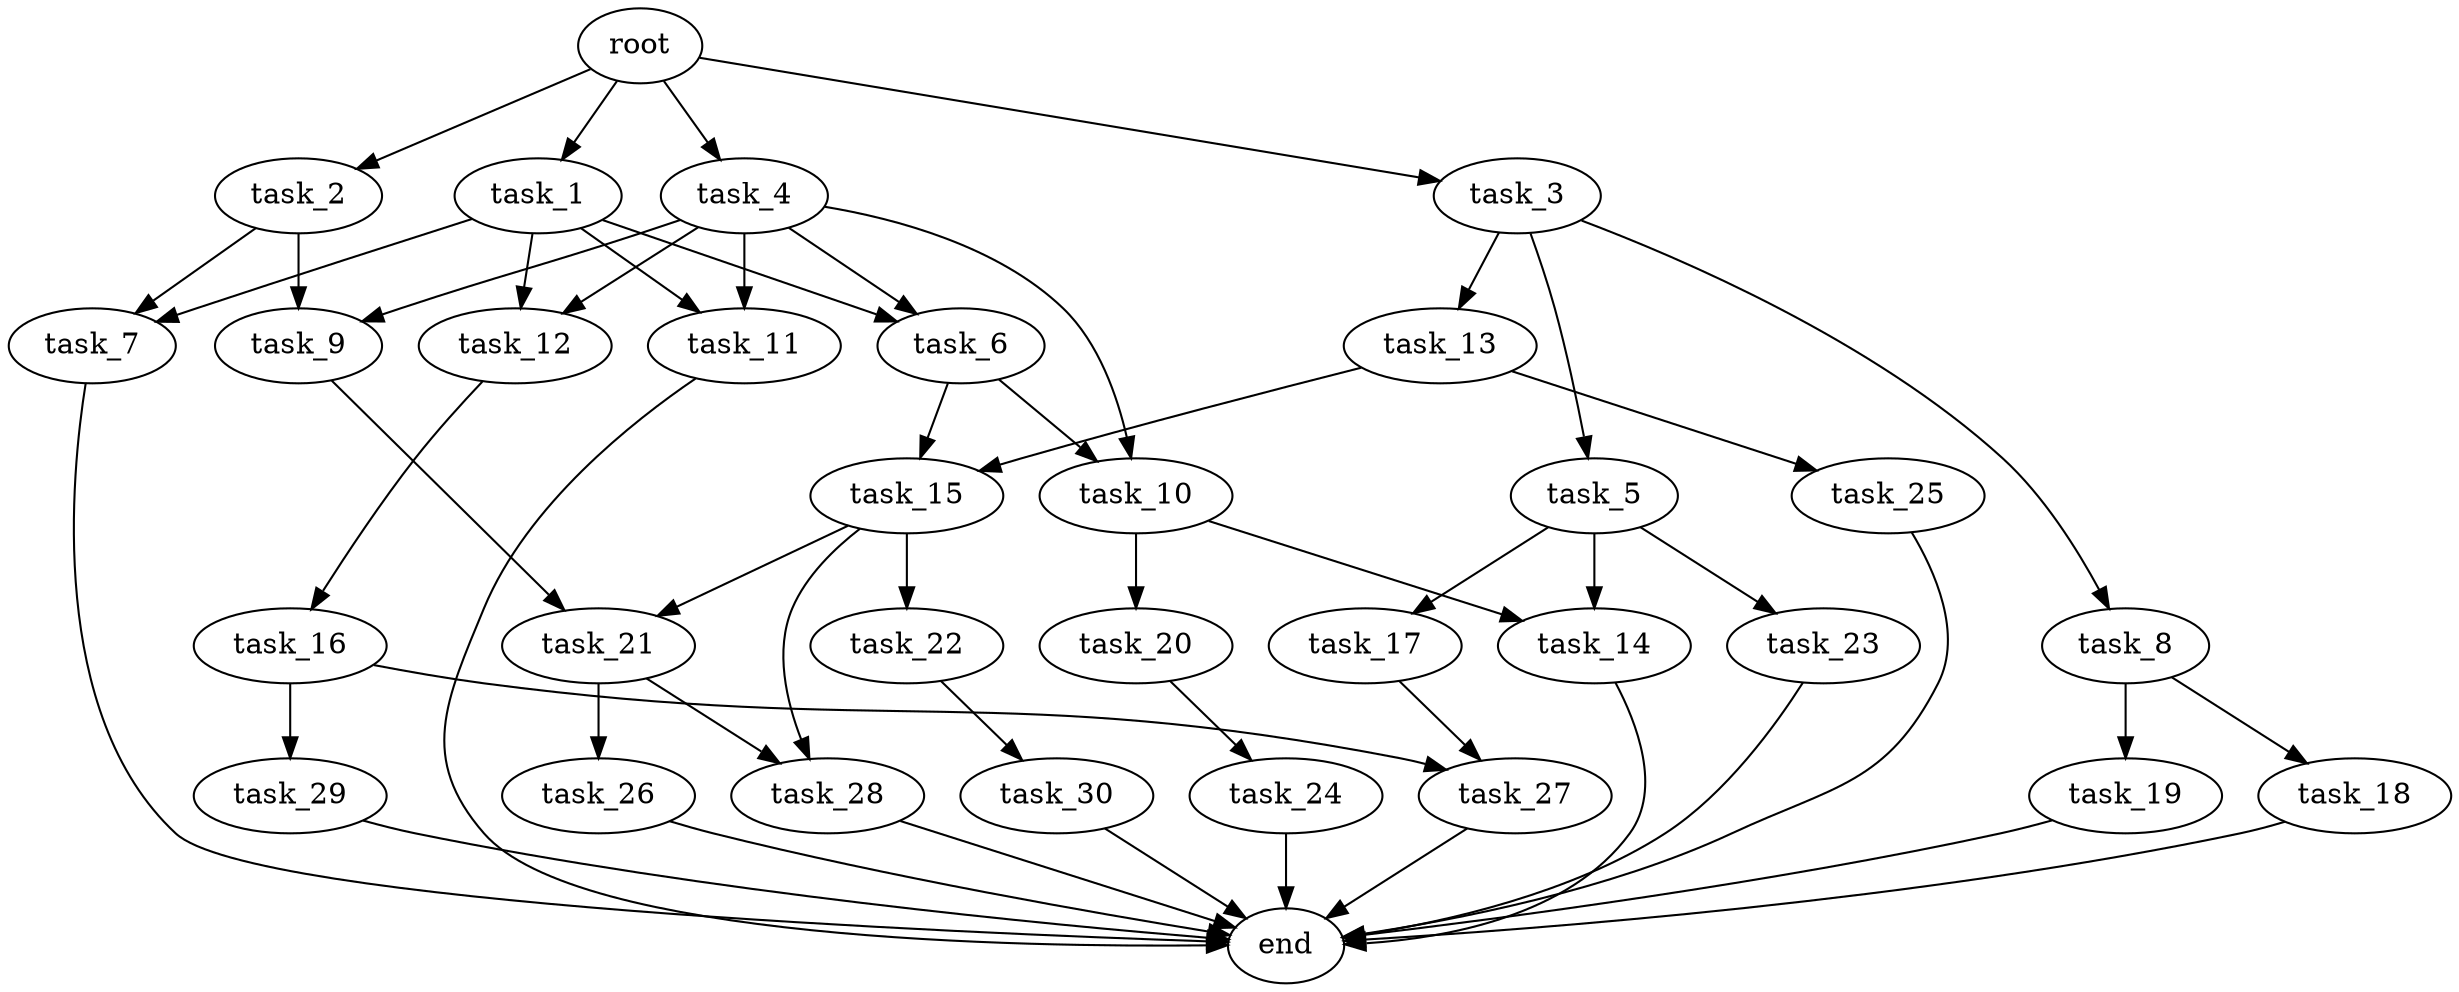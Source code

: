 digraph G {
  root [size="0.000000e+00"];
  task_1 [size="1.923372e+06"];
  task_2 [size="8.153983e+09"];
  task_3 [size="8.479617e+09"];
  task_4 [size="3.439505e+09"];
  task_5 [size="4.692510e+09"];
  task_6 [size="8.416279e+07"];
  task_7 [size="9.220962e+09"];
  task_8 [size="9.469628e+09"];
  task_9 [size="4.771194e+09"];
  task_10 [size="9.231686e+07"];
  task_11 [size="4.304923e+09"];
  task_12 [size="2.929933e+09"];
  task_13 [size="2.312923e+09"];
  task_14 [size="7.317263e+07"];
  task_15 [size="3.737065e+09"];
  task_16 [size="4.117947e+09"];
  task_17 [size="5.605983e+09"];
  task_18 [size="3.948126e+09"];
  task_19 [size="1.633532e+09"];
  task_20 [size="7.371441e+09"];
  task_21 [size="3.897843e+09"];
  task_22 [size="3.784202e+09"];
  task_23 [size="2.630540e+09"];
  task_24 [size="4.222972e+09"];
  task_25 [size="2.396379e+09"];
  task_26 [size="7.645618e+09"];
  task_27 [size="9.099634e+09"];
  task_28 [size="8.075942e+09"];
  task_29 [size="6.846718e+09"];
  task_30 [size="2.847484e+09"];
  end [size="0.000000e+00"];

  root -> task_1 [size="1.000000e-12"];
  root -> task_2 [size="1.000000e-12"];
  root -> task_3 [size="1.000000e-12"];
  root -> task_4 [size="1.000000e-12"];
  task_1 -> task_6 [size="4.208139e+06"];
  task_1 -> task_7 [size="4.610481e+08"];
  task_1 -> task_11 [size="2.152461e+08"];
  task_1 -> task_12 [size="1.464967e+08"];
  task_2 -> task_7 [size="4.610481e+08"];
  task_2 -> task_9 [size="2.385597e+08"];
  task_3 -> task_5 [size="4.692510e+08"];
  task_3 -> task_8 [size="9.469628e+08"];
  task_3 -> task_13 [size="2.312923e+08"];
  task_4 -> task_6 [size="4.208139e+06"];
  task_4 -> task_9 [size="2.385597e+08"];
  task_4 -> task_10 [size="4.615843e+06"];
  task_4 -> task_11 [size="2.152461e+08"];
  task_4 -> task_12 [size="1.464967e+08"];
  task_5 -> task_14 [size="3.658632e+06"];
  task_5 -> task_17 [size="5.605983e+08"];
  task_5 -> task_23 [size="2.630540e+08"];
  task_6 -> task_10 [size="4.615843e+06"];
  task_6 -> task_15 [size="1.868533e+08"];
  task_7 -> end [size="1.000000e-12"];
  task_8 -> task_18 [size="3.948126e+08"];
  task_8 -> task_19 [size="1.633532e+08"];
  task_9 -> task_21 [size="1.948921e+08"];
  task_10 -> task_14 [size="3.658632e+06"];
  task_10 -> task_20 [size="7.371441e+08"];
  task_11 -> end [size="1.000000e-12"];
  task_12 -> task_16 [size="4.117947e+08"];
  task_13 -> task_15 [size="1.868533e+08"];
  task_13 -> task_25 [size="2.396379e+08"];
  task_14 -> end [size="1.000000e-12"];
  task_15 -> task_21 [size="1.948921e+08"];
  task_15 -> task_22 [size="3.784202e+08"];
  task_15 -> task_28 [size="4.037971e+08"];
  task_16 -> task_27 [size="4.549817e+08"];
  task_16 -> task_29 [size="6.846718e+08"];
  task_17 -> task_27 [size="4.549817e+08"];
  task_18 -> end [size="1.000000e-12"];
  task_19 -> end [size="1.000000e-12"];
  task_20 -> task_24 [size="4.222972e+08"];
  task_21 -> task_26 [size="7.645618e+08"];
  task_21 -> task_28 [size="4.037971e+08"];
  task_22 -> task_30 [size="2.847484e+08"];
  task_23 -> end [size="1.000000e-12"];
  task_24 -> end [size="1.000000e-12"];
  task_25 -> end [size="1.000000e-12"];
  task_26 -> end [size="1.000000e-12"];
  task_27 -> end [size="1.000000e-12"];
  task_28 -> end [size="1.000000e-12"];
  task_29 -> end [size="1.000000e-12"];
  task_30 -> end [size="1.000000e-12"];
}
